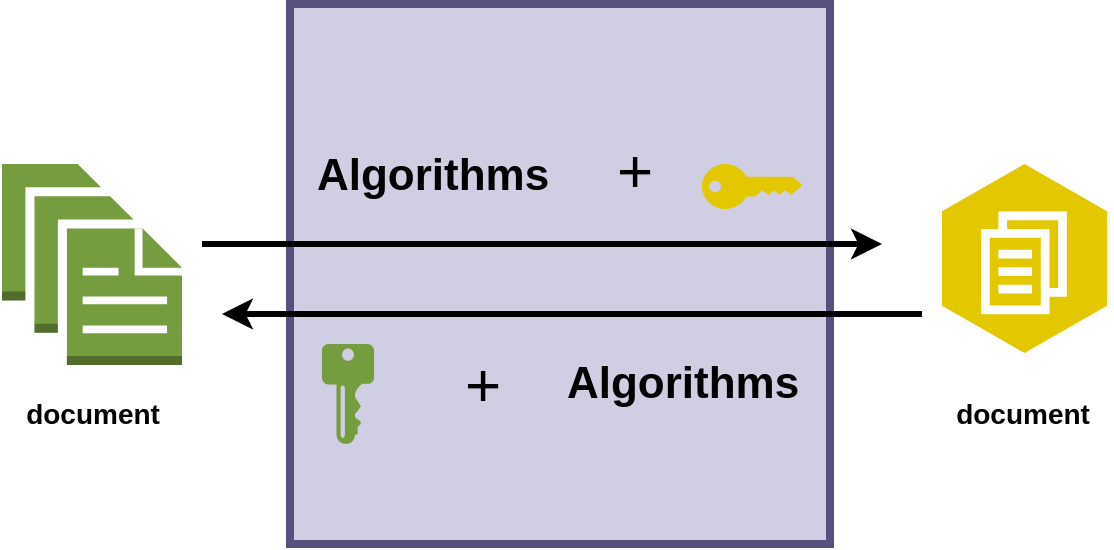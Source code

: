 <mxfile version="21.6.6" type="github">
  <diagram name="Page-1" id="5gaHdG_h771qDT-T3JR0">
    <mxGraphModel dx="887" dy="556" grid="1" gridSize="10" guides="1" tooltips="1" connect="1" arrows="1" fold="1" page="1" pageScale="1" pageWidth="827" pageHeight="1169" math="0" shadow="0">
      <root>
        <mxCell id="0" />
        <mxCell id="1" parent="0" />
        <mxCell id="mgc-hLITFfWwmoxQKZZU-78" value="" style="whiteSpace=wrap;html=1;aspect=fixed;fillColor=#d0cee2;strokeColor=#56517e;strokeWidth=4;" vertex="1" parent="1">
          <mxGeometry x="264" y="200" width="270" height="270" as="geometry" />
        </mxCell>
        <mxCell id="mgc-hLITFfWwmoxQKZZU-8" value="" style="outlineConnect=0;dashed=0;verticalLabelPosition=bottom;verticalAlign=top;align=center;html=1;shape=mxgraph.aws3.documents;fillColor=#759C3E;gradientColor=none;" vertex="1" parent="1">
          <mxGeometry x="120" y="280" width="90" height="100.5" as="geometry" />
        </mxCell>
        <mxCell id="mgc-hLITFfWwmoxQKZZU-11" value="" style="endArrow=classic;html=1;rounded=0;strokeWidth=3;" edge="1" parent="1">
          <mxGeometry width="50" height="50" relative="1" as="geometry">
            <mxPoint x="220" y="320" as="sourcePoint" />
            <mxPoint x="560" y="320" as="targetPoint" />
          </mxGeometry>
        </mxCell>
        <mxCell id="mgc-hLITFfWwmoxQKZZU-12" value="" style="endArrow=classic;html=1;rounded=0;strokeWidth=3;" edge="1" parent="1">
          <mxGeometry width="50" height="50" relative="1" as="geometry">
            <mxPoint x="580" y="355" as="sourcePoint" />
            <mxPoint x="230" y="355" as="targetPoint" />
          </mxGeometry>
        </mxCell>
        <mxCell id="mgc-hLITFfWwmoxQKZZU-69" value="" style="sketch=0;aspect=fixed;pointerEvents=1;shadow=0;dashed=0;html=1;strokeColor=none;labelPosition=center;verticalLabelPosition=bottom;verticalAlign=top;align=center;fillColor=#759C3E;shape=mxgraph.mscae.enterprise.key_permissions" vertex="1" parent="1">
          <mxGeometry x="280" y="370" width="26" height="50" as="geometry" />
        </mxCell>
        <mxCell id="mgc-hLITFfWwmoxQKZZU-71" value="&lt;font style=&quot;font-size: 22px;&quot;&gt;Algorithms&lt;/font&gt;" style="text;html=1;align=center;verticalAlign=middle;resizable=0;points=[];autosize=1;strokeColor=none;fillColor=none;fontStyle=1" vertex="1" parent="1">
          <mxGeometry x="265" y="266" width="140" height="40" as="geometry" />
        </mxCell>
        <mxCell id="mgc-hLITFfWwmoxQKZZU-73" value="&lt;font style=&quot;font-size: 31px;&quot;&gt;+&lt;/font&gt;" style="text;html=1;align=center;verticalAlign=middle;resizable=0;points=[];autosize=1;strokeColor=none;fillColor=none;" vertex="1" parent="1">
          <mxGeometry x="416" y="258" width="40" height="50" as="geometry" />
        </mxCell>
        <mxCell id="mgc-hLITFfWwmoxQKZZU-74" value="&lt;font style=&quot;font-size: 22px;&quot;&gt;Algorithms&lt;/font&gt;" style="text;html=1;align=center;verticalAlign=middle;resizable=0;points=[];autosize=1;strokeColor=none;fillColor=none;fontStyle=1" vertex="1" parent="1">
          <mxGeometry x="390" y="370" width="140" height="40" as="geometry" />
        </mxCell>
        <mxCell id="mgc-hLITFfWwmoxQKZZU-76" value="&lt;font style=&quot;font-size: 31px;&quot;&gt;+&lt;/font&gt;" style="text;html=1;align=center;verticalAlign=middle;resizable=0;points=[];autosize=1;strokeColor=none;fillColor=none;" vertex="1" parent="1">
          <mxGeometry x="340" y="365" width="40" height="50" as="geometry" />
        </mxCell>
        <mxCell id="mgc-hLITFfWwmoxQKZZU-79" value="" style="outlineConnect=0;dashed=0;verticalLabelPosition=bottom;verticalAlign=top;align=center;html=1;shape=mxgraph.aws3.workdocs;fillColor=#E3C800;gradientDirection=north;fontColor=#000000;strokeColor=#B09500;" vertex="1" parent="1">
          <mxGeometry x="590" y="280" width="82.5" height="94.5" as="geometry" />
        </mxCell>
        <mxCell id="mgc-hLITFfWwmoxQKZZU-83" value="" style="points=[[0,0.5,0],[0.24,0,0],[0.5,0.28,0],[0.995,0.475,0],[0.5,0.72,0],[0.24,1,0]];verticalLabelPosition=bottom;sketch=0;html=1;verticalAlign=top;aspect=fixed;align=center;pointerEvents=1;shape=mxgraph.cisco19.key;fillColor=#E3C800;strokeColor=none;" vertex="1" parent="1">
          <mxGeometry x="470" y="280" width="50" height="22.5" as="geometry" />
        </mxCell>
        <mxCell id="mgc-hLITFfWwmoxQKZZU-84" value="&lt;font style=&quot;font-size: 14px;&quot;&gt;&lt;b&gt;document&lt;/b&gt;&lt;/font&gt;" style="text;html=1;align=center;verticalAlign=middle;resizable=0;points=[];autosize=1;strokeColor=none;fillColor=none;" vertex="1" parent="1">
          <mxGeometry x="120" y="390" width="90" height="30" as="geometry" />
        </mxCell>
        <mxCell id="mgc-hLITFfWwmoxQKZZU-85" value="&lt;font style=&quot;font-size: 14px;&quot;&gt;&lt;b&gt;document&lt;/b&gt;&lt;/font&gt;" style="text;html=1;align=center;verticalAlign=middle;resizable=0;points=[];autosize=1;strokeColor=none;fillColor=none;" vertex="1" parent="1">
          <mxGeometry x="585" y="390" width="90" height="30" as="geometry" />
        </mxCell>
      </root>
    </mxGraphModel>
  </diagram>
</mxfile>
